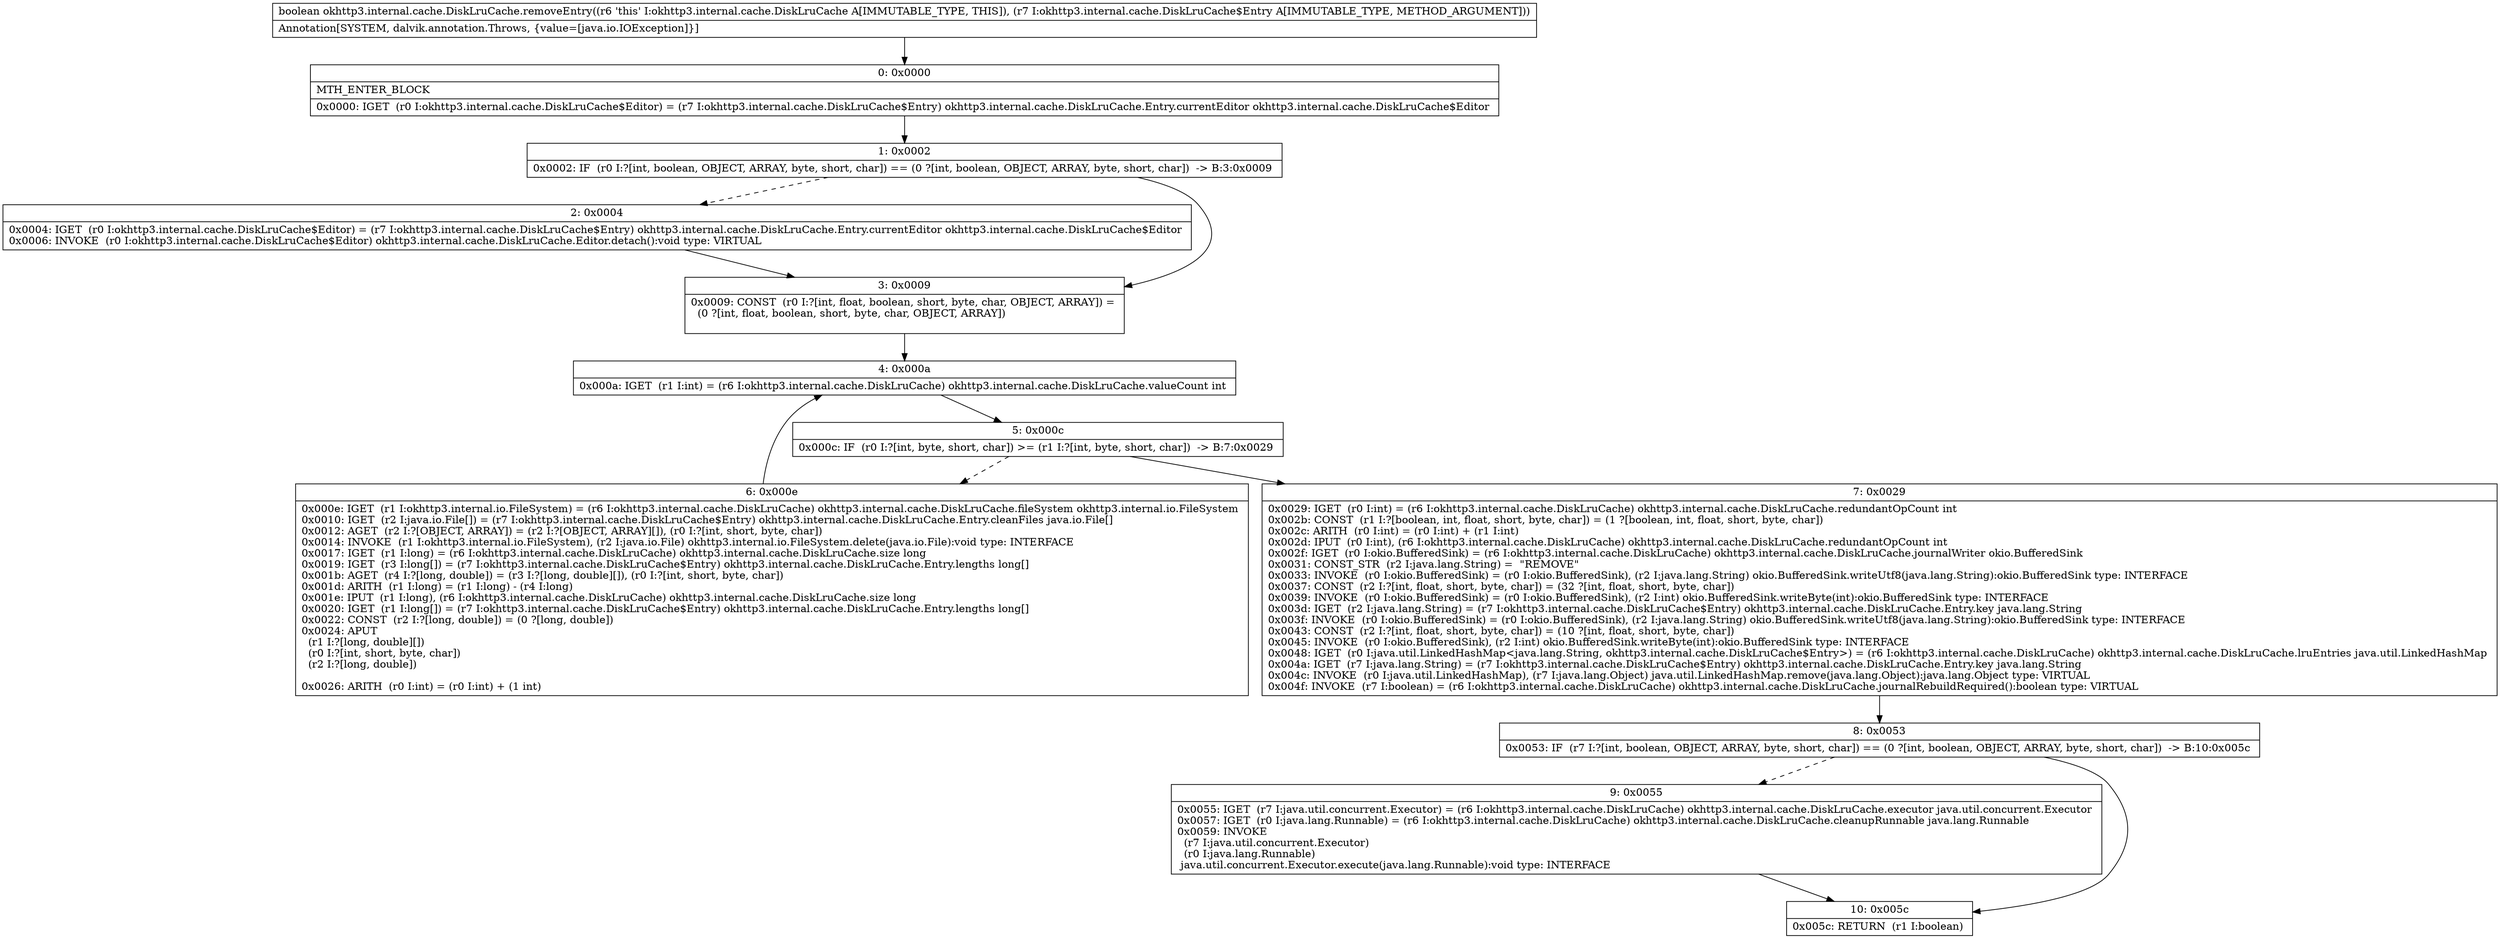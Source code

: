 digraph "CFG forokhttp3.internal.cache.DiskLruCache.removeEntry(Lokhttp3\/internal\/cache\/DiskLruCache$Entry;)Z" {
Node_0 [shape=record,label="{0\:\ 0x0000|MTH_ENTER_BLOCK\l|0x0000: IGET  (r0 I:okhttp3.internal.cache.DiskLruCache$Editor) = (r7 I:okhttp3.internal.cache.DiskLruCache$Entry) okhttp3.internal.cache.DiskLruCache.Entry.currentEditor okhttp3.internal.cache.DiskLruCache$Editor \l}"];
Node_1 [shape=record,label="{1\:\ 0x0002|0x0002: IF  (r0 I:?[int, boolean, OBJECT, ARRAY, byte, short, char]) == (0 ?[int, boolean, OBJECT, ARRAY, byte, short, char])  \-\> B:3:0x0009 \l}"];
Node_2 [shape=record,label="{2\:\ 0x0004|0x0004: IGET  (r0 I:okhttp3.internal.cache.DiskLruCache$Editor) = (r7 I:okhttp3.internal.cache.DiskLruCache$Entry) okhttp3.internal.cache.DiskLruCache.Entry.currentEditor okhttp3.internal.cache.DiskLruCache$Editor \l0x0006: INVOKE  (r0 I:okhttp3.internal.cache.DiskLruCache$Editor) okhttp3.internal.cache.DiskLruCache.Editor.detach():void type: VIRTUAL \l}"];
Node_3 [shape=record,label="{3\:\ 0x0009|0x0009: CONST  (r0 I:?[int, float, boolean, short, byte, char, OBJECT, ARRAY]) = \l  (0 ?[int, float, boolean, short, byte, char, OBJECT, ARRAY])\l \l}"];
Node_4 [shape=record,label="{4\:\ 0x000a|0x000a: IGET  (r1 I:int) = (r6 I:okhttp3.internal.cache.DiskLruCache) okhttp3.internal.cache.DiskLruCache.valueCount int \l}"];
Node_5 [shape=record,label="{5\:\ 0x000c|0x000c: IF  (r0 I:?[int, byte, short, char]) \>= (r1 I:?[int, byte, short, char])  \-\> B:7:0x0029 \l}"];
Node_6 [shape=record,label="{6\:\ 0x000e|0x000e: IGET  (r1 I:okhttp3.internal.io.FileSystem) = (r6 I:okhttp3.internal.cache.DiskLruCache) okhttp3.internal.cache.DiskLruCache.fileSystem okhttp3.internal.io.FileSystem \l0x0010: IGET  (r2 I:java.io.File[]) = (r7 I:okhttp3.internal.cache.DiskLruCache$Entry) okhttp3.internal.cache.DiskLruCache.Entry.cleanFiles java.io.File[] \l0x0012: AGET  (r2 I:?[OBJECT, ARRAY]) = (r2 I:?[OBJECT, ARRAY][]), (r0 I:?[int, short, byte, char]) \l0x0014: INVOKE  (r1 I:okhttp3.internal.io.FileSystem), (r2 I:java.io.File) okhttp3.internal.io.FileSystem.delete(java.io.File):void type: INTERFACE \l0x0017: IGET  (r1 I:long) = (r6 I:okhttp3.internal.cache.DiskLruCache) okhttp3.internal.cache.DiskLruCache.size long \l0x0019: IGET  (r3 I:long[]) = (r7 I:okhttp3.internal.cache.DiskLruCache$Entry) okhttp3.internal.cache.DiskLruCache.Entry.lengths long[] \l0x001b: AGET  (r4 I:?[long, double]) = (r3 I:?[long, double][]), (r0 I:?[int, short, byte, char]) \l0x001d: ARITH  (r1 I:long) = (r1 I:long) \- (r4 I:long) \l0x001e: IPUT  (r1 I:long), (r6 I:okhttp3.internal.cache.DiskLruCache) okhttp3.internal.cache.DiskLruCache.size long \l0x0020: IGET  (r1 I:long[]) = (r7 I:okhttp3.internal.cache.DiskLruCache$Entry) okhttp3.internal.cache.DiskLruCache.Entry.lengths long[] \l0x0022: CONST  (r2 I:?[long, double]) = (0 ?[long, double]) \l0x0024: APUT  \l  (r1 I:?[long, double][])\l  (r0 I:?[int, short, byte, char])\l  (r2 I:?[long, double])\l \l0x0026: ARITH  (r0 I:int) = (r0 I:int) + (1 int) \l}"];
Node_7 [shape=record,label="{7\:\ 0x0029|0x0029: IGET  (r0 I:int) = (r6 I:okhttp3.internal.cache.DiskLruCache) okhttp3.internal.cache.DiskLruCache.redundantOpCount int \l0x002b: CONST  (r1 I:?[boolean, int, float, short, byte, char]) = (1 ?[boolean, int, float, short, byte, char]) \l0x002c: ARITH  (r0 I:int) = (r0 I:int) + (r1 I:int) \l0x002d: IPUT  (r0 I:int), (r6 I:okhttp3.internal.cache.DiskLruCache) okhttp3.internal.cache.DiskLruCache.redundantOpCount int \l0x002f: IGET  (r0 I:okio.BufferedSink) = (r6 I:okhttp3.internal.cache.DiskLruCache) okhttp3.internal.cache.DiskLruCache.journalWriter okio.BufferedSink \l0x0031: CONST_STR  (r2 I:java.lang.String) =  \"REMOVE\" \l0x0033: INVOKE  (r0 I:okio.BufferedSink) = (r0 I:okio.BufferedSink), (r2 I:java.lang.String) okio.BufferedSink.writeUtf8(java.lang.String):okio.BufferedSink type: INTERFACE \l0x0037: CONST  (r2 I:?[int, float, short, byte, char]) = (32 ?[int, float, short, byte, char]) \l0x0039: INVOKE  (r0 I:okio.BufferedSink) = (r0 I:okio.BufferedSink), (r2 I:int) okio.BufferedSink.writeByte(int):okio.BufferedSink type: INTERFACE \l0x003d: IGET  (r2 I:java.lang.String) = (r7 I:okhttp3.internal.cache.DiskLruCache$Entry) okhttp3.internal.cache.DiskLruCache.Entry.key java.lang.String \l0x003f: INVOKE  (r0 I:okio.BufferedSink) = (r0 I:okio.BufferedSink), (r2 I:java.lang.String) okio.BufferedSink.writeUtf8(java.lang.String):okio.BufferedSink type: INTERFACE \l0x0043: CONST  (r2 I:?[int, float, short, byte, char]) = (10 ?[int, float, short, byte, char]) \l0x0045: INVOKE  (r0 I:okio.BufferedSink), (r2 I:int) okio.BufferedSink.writeByte(int):okio.BufferedSink type: INTERFACE \l0x0048: IGET  (r0 I:java.util.LinkedHashMap\<java.lang.String, okhttp3.internal.cache.DiskLruCache$Entry\>) = (r6 I:okhttp3.internal.cache.DiskLruCache) okhttp3.internal.cache.DiskLruCache.lruEntries java.util.LinkedHashMap \l0x004a: IGET  (r7 I:java.lang.String) = (r7 I:okhttp3.internal.cache.DiskLruCache$Entry) okhttp3.internal.cache.DiskLruCache.Entry.key java.lang.String \l0x004c: INVOKE  (r0 I:java.util.LinkedHashMap), (r7 I:java.lang.Object) java.util.LinkedHashMap.remove(java.lang.Object):java.lang.Object type: VIRTUAL \l0x004f: INVOKE  (r7 I:boolean) = (r6 I:okhttp3.internal.cache.DiskLruCache) okhttp3.internal.cache.DiskLruCache.journalRebuildRequired():boolean type: VIRTUAL \l}"];
Node_8 [shape=record,label="{8\:\ 0x0053|0x0053: IF  (r7 I:?[int, boolean, OBJECT, ARRAY, byte, short, char]) == (0 ?[int, boolean, OBJECT, ARRAY, byte, short, char])  \-\> B:10:0x005c \l}"];
Node_9 [shape=record,label="{9\:\ 0x0055|0x0055: IGET  (r7 I:java.util.concurrent.Executor) = (r6 I:okhttp3.internal.cache.DiskLruCache) okhttp3.internal.cache.DiskLruCache.executor java.util.concurrent.Executor \l0x0057: IGET  (r0 I:java.lang.Runnable) = (r6 I:okhttp3.internal.cache.DiskLruCache) okhttp3.internal.cache.DiskLruCache.cleanupRunnable java.lang.Runnable \l0x0059: INVOKE  \l  (r7 I:java.util.concurrent.Executor)\l  (r0 I:java.lang.Runnable)\l java.util.concurrent.Executor.execute(java.lang.Runnable):void type: INTERFACE \l}"];
Node_10 [shape=record,label="{10\:\ 0x005c|0x005c: RETURN  (r1 I:boolean) \l}"];
MethodNode[shape=record,label="{boolean okhttp3.internal.cache.DiskLruCache.removeEntry((r6 'this' I:okhttp3.internal.cache.DiskLruCache A[IMMUTABLE_TYPE, THIS]), (r7 I:okhttp3.internal.cache.DiskLruCache$Entry A[IMMUTABLE_TYPE, METHOD_ARGUMENT]))  | Annotation[SYSTEM, dalvik.annotation.Throws, \{value=[java.io.IOException]\}]\l}"];
MethodNode -> Node_0;
Node_0 -> Node_1;
Node_1 -> Node_2[style=dashed];
Node_1 -> Node_3;
Node_2 -> Node_3;
Node_3 -> Node_4;
Node_4 -> Node_5;
Node_5 -> Node_6[style=dashed];
Node_5 -> Node_7;
Node_6 -> Node_4;
Node_7 -> Node_8;
Node_8 -> Node_9[style=dashed];
Node_8 -> Node_10;
Node_9 -> Node_10;
}


